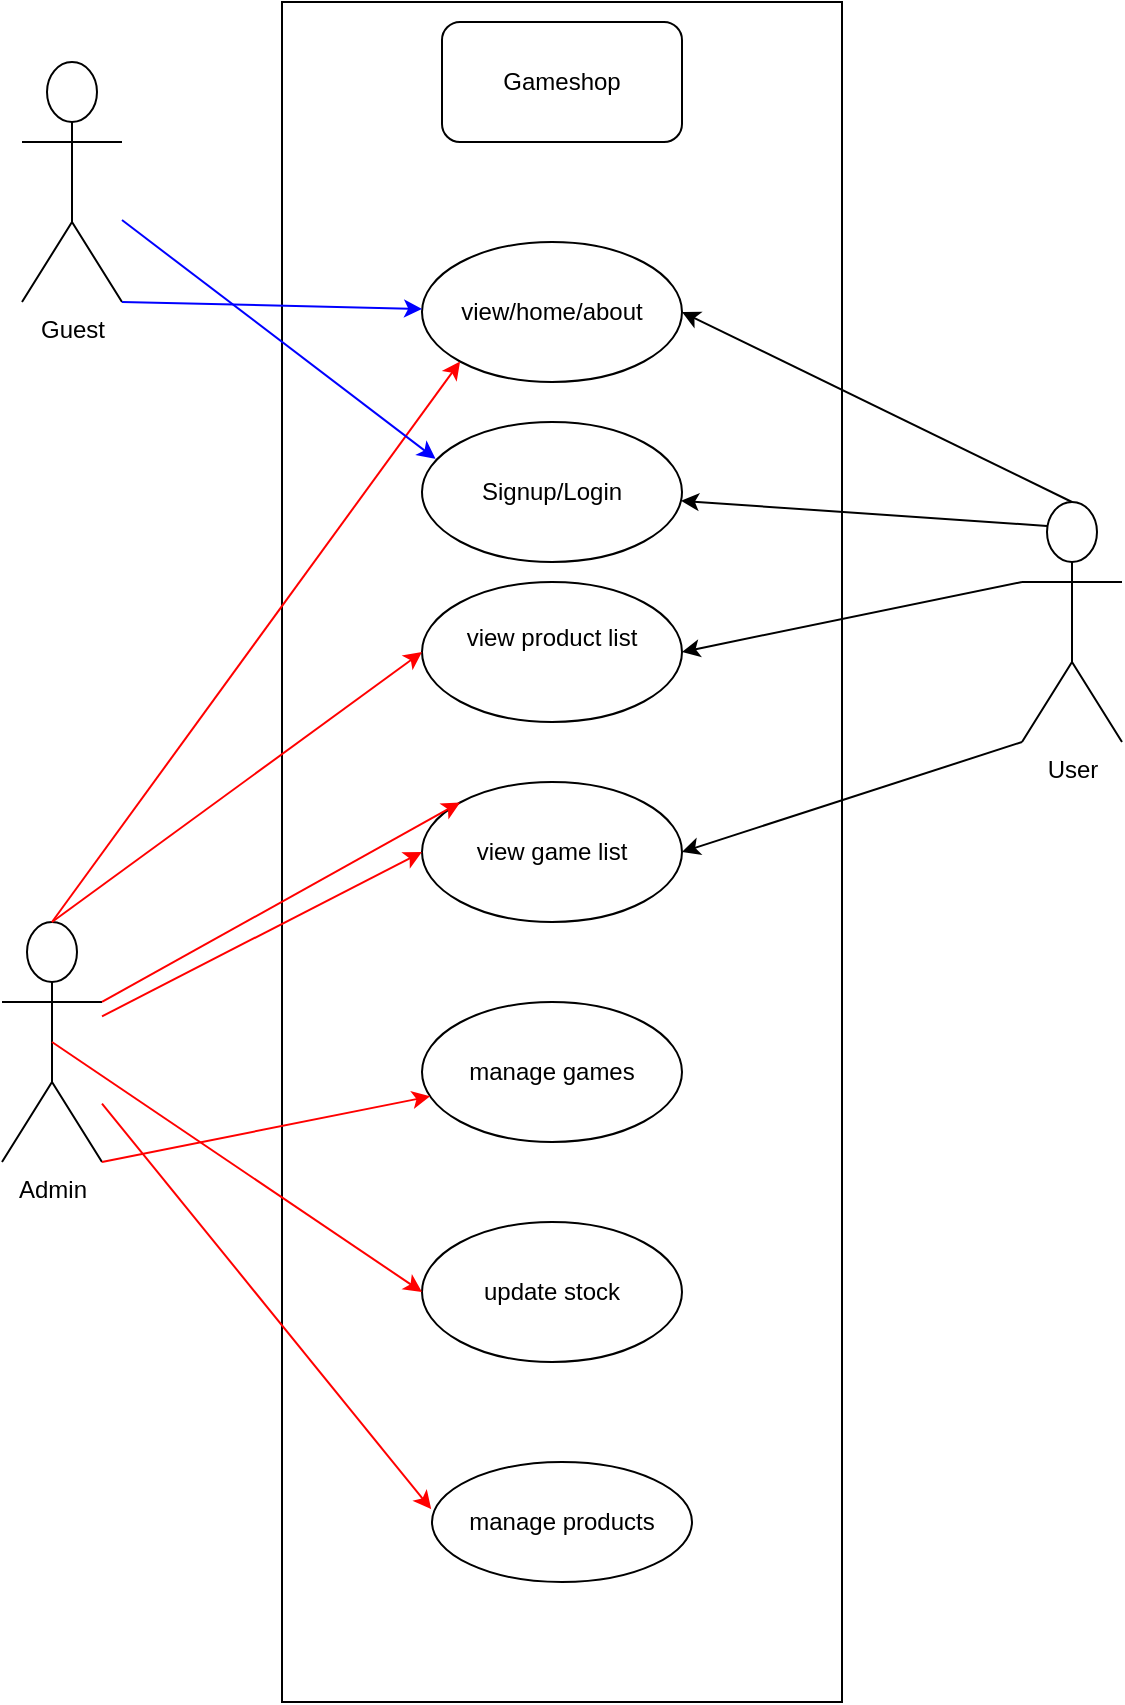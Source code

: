 <mxfile version="26.0.7">
  <diagram name="Page-1" id="w3LG-THpLxGAcx7kfPLm">
    <mxGraphModel dx="1290" dy="621" grid="1" gridSize="10" guides="1" tooltips="1" connect="1" arrows="1" fold="1" page="1" pageScale="1" pageWidth="850" pageHeight="1100" math="0" shadow="0">
      <root>
        <mxCell id="0" />
        <mxCell id="1" parent="0" />
        <mxCell id="8AnDgc-Jwe0BBC9Kbj3x-16" value="" style="rounded=0;whiteSpace=wrap;html=1;" vertex="1" parent="1">
          <mxGeometry x="310" y="90" width="280" height="850" as="geometry" />
        </mxCell>
        <mxCell id="8AnDgc-Jwe0BBC9Kbj3x-17" value="Gameshop" style="rounded=1;whiteSpace=wrap;html=1;" vertex="1" parent="1">
          <mxGeometry x="390" y="100" width="120" height="60" as="geometry" />
        </mxCell>
        <mxCell id="8AnDgc-Jwe0BBC9Kbj3x-18" value="view/home/about" style="ellipse;whiteSpace=wrap;html=1;" vertex="1" parent="1">
          <mxGeometry x="380" y="210" width="130" height="70" as="geometry" />
        </mxCell>
        <mxCell id="8AnDgc-Jwe0BBC9Kbj3x-19" value="&lt;div&gt;view product list&lt;/div&gt;&lt;div&gt;&lt;br&gt;&lt;/div&gt;" style="ellipse;whiteSpace=wrap;html=1;" vertex="1" parent="1">
          <mxGeometry x="380" y="380" width="130" height="70" as="geometry" />
        </mxCell>
        <mxCell id="8AnDgc-Jwe0BBC9Kbj3x-20" value="view game list" style="ellipse;whiteSpace=wrap;html=1;" vertex="1" parent="1">
          <mxGeometry x="380" y="480" width="130" height="70" as="geometry" />
        </mxCell>
        <mxCell id="8AnDgc-Jwe0BBC9Kbj3x-21" value="&lt;div&gt;manage games&lt;/div&gt;" style="ellipse;whiteSpace=wrap;html=1;" vertex="1" parent="1">
          <mxGeometry x="380" y="590" width="130" height="70" as="geometry" />
        </mxCell>
        <mxCell id="8AnDgc-Jwe0BBC9Kbj3x-22" value="update stock" style="ellipse;whiteSpace=wrap;html=1;" vertex="1" parent="1">
          <mxGeometry x="380" y="700" width="130" height="70" as="geometry" />
        </mxCell>
        <mxCell id="8AnDgc-Jwe0BBC9Kbj3x-23" value="manage products" style="ellipse;whiteSpace=wrap;html=1;" vertex="1" parent="1">
          <mxGeometry x="385" y="820" width="130" height="60" as="geometry" />
        </mxCell>
        <mxCell id="8AnDgc-Jwe0BBC9Kbj3x-24" value="Guest&lt;div&gt;&lt;br&gt;&lt;/div&gt;" style="shape=umlActor;verticalLabelPosition=bottom;verticalAlign=top;html=1;outlineConnect=0;" vertex="1" parent="1">
          <mxGeometry x="180" y="120" width="50" height="120" as="geometry" />
        </mxCell>
        <mxCell id="8AnDgc-Jwe0BBC9Kbj3x-25" value="User&lt;div&gt;&lt;br&gt;&lt;/div&gt;" style="shape=umlActor;verticalLabelPosition=bottom;verticalAlign=top;html=1;outlineConnect=0;" vertex="1" parent="1">
          <mxGeometry x="680" y="340" width="50" height="120" as="geometry" />
        </mxCell>
        <mxCell id="8AnDgc-Jwe0BBC9Kbj3x-26" value="Admin&lt;div&gt;&lt;br&gt;&lt;/div&gt;" style="shape=umlActor;verticalLabelPosition=bottom;verticalAlign=top;html=1;outlineConnect=0;" vertex="1" parent="1">
          <mxGeometry x="170" y="550" width="50" height="120" as="geometry" />
        </mxCell>
        <mxCell id="8AnDgc-Jwe0BBC9Kbj3x-28" value="" style="endArrow=classic;html=1;rounded=0;exitX=1;exitY=1;exitDx=0;exitDy=0;exitPerimeter=0;strokeColor=light-dark(#FF0000,#FFFFFF);" edge="1" parent="1" source="8AnDgc-Jwe0BBC9Kbj3x-26" target="8AnDgc-Jwe0BBC9Kbj3x-21">
          <mxGeometry width="50" height="50" relative="1" as="geometry">
            <mxPoint x="240" y="670" as="sourcePoint" />
            <mxPoint x="290" y="620" as="targetPoint" />
          </mxGeometry>
        </mxCell>
        <mxCell id="8AnDgc-Jwe0BBC9Kbj3x-29" value="" style="endArrow=classic;html=1;rounded=0;entryX=0;entryY=0.5;entryDx=0;entryDy=0;exitX=0.5;exitY=0.5;exitDx=0;exitDy=0;exitPerimeter=0;strokeColor=light-dark(#FF0000,#FFFFFF);" edge="1" parent="1" source="8AnDgc-Jwe0BBC9Kbj3x-26" target="8AnDgc-Jwe0BBC9Kbj3x-22">
          <mxGeometry width="50" height="50" relative="1" as="geometry">
            <mxPoint x="240" y="760" as="sourcePoint" />
            <mxPoint x="290" y="710" as="targetPoint" />
          </mxGeometry>
        </mxCell>
        <mxCell id="8AnDgc-Jwe0BBC9Kbj3x-30" value="" style="endArrow=classic;html=1;rounded=0;entryX=-0.003;entryY=0.393;entryDx=0;entryDy=0;entryPerimeter=0;strokeColor=light-dark(#FF0000,#FFFFFF);" edge="1" parent="1" source="8AnDgc-Jwe0BBC9Kbj3x-26" target="8AnDgc-Jwe0BBC9Kbj3x-23">
          <mxGeometry width="50" height="50" relative="1" as="geometry">
            <mxPoint x="210" y="790" as="sourcePoint" />
            <mxPoint x="260" y="740" as="targetPoint" />
          </mxGeometry>
        </mxCell>
        <mxCell id="8AnDgc-Jwe0BBC9Kbj3x-31" value="" style="endArrow=classic;html=1;rounded=0;entryX=0;entryY=0.5;entryDx=0;entryDy=0;strokeColor=light-dark(#FF0000,#FFFFFF);" edge="1" parent="1" source="8AnDgc-Jwe0BBC9Kbj3x-26" target="8AnDgc-Jwe0BBC9Kbj3x-20">
          <mxGeometry width="50" height="50" relative="1" as="geometry">
            <mxPoint x="240" y="610" as="sourcePoint" />
            <mxPoint x="290" y="560" as="targetPoint" />
          </mxGeometry>
        </mxCell>
        <mxCell id="8AnDgc-Jwe0BBC9Kbj3x-32" value="" style="endArrow=classic;html=1;rounded=0;entryX=0;entryY=0;entryDx=0;entryDy=0;exitX=1;exitY=0.333;exitDx=0;exitDy=0;exitPerimeter=0;strokeColor=light-dark(#FF0000,#FFFFFF);" edge="1" parent="1" source="8AnDgc-Jwe0BBC9Kbj3x-26" target="8AnDgc-Jwe0BBC9Kbj3x-20">
          <mxGeometry width="50" height="50" relative="1" as="geometry">
            <mxPoint x="220" y="560" as="sourcePoint" />
            <mxPoint x="270" y="510" as="targetPoint" />
          </mxGeometry>
        </mxCell>
        <mxCell id="8AnDgc-Jwe0BBC9Kbj3x-33" value="" style="endArrow=classic;html=1;rounded=0;exitX=0.5;exitY=0;exitDx=0;exitDy=0;exitPerimeter=0;entryX=0;entryY=0.5;entryDx=0;entryDy=0;strokeColor=light-dark(#FF0000,#FFFFFF);" edge="1" parent="1" source="8AnDgc-Jwe0BBC9Kbj3x-26" target="8AnDgc-Jwe0BBC9Kbj3x-19">
          <mxGeometry width="50" height="50" relative="1" as="geometry">
            <mxPoint x="210" y="540" as="sourcePoint" />
            <mxPoint x="260" y="490" as="targetPoint" />
          </mxGeometry>
        </mxCell>
        <mxCell id="8AnDgc-Jwe0BBC9Kbj3x-34" value="" style="endArrow=classic;html=1;rounded=0;exitX=0.5;exitY=0;exitDx=0;exitDy=0;exitPerimeter=0;entryX=0;entryY=1;entryDx=0;entryDy=0;strokeColor=light-dark(#FF0000,#FFFFFF);" edge="1" parent="1" source="8AnDgc-Jwe0BBC9Kbj3x-26" target="8AnDgc-Jwe0BBC9Kbj3x-18">
          <mxGeometry width="50" height="50" relative="1" as="geometry">
            <mxPoint x="230" y="550" as="sourcePoint" />
            <mxPoint x="280" y="500" as="targetPoint" />
          </mxGeometry>
        </mxCell>
        <mxCell id="8AnDgc-Jwe0BBC9Kbj3x-42" value="" style="endArrow=classic;html=1;rounded=0;exitX=0;exitY=1;exitDx=0;exitDy=0;exitPerimeter=0;entryX=1;entryY=0.5;entryDx=0;entryDy=0;" edge="1" parent="1" source="8AnDgc-Jwe0BBC9Kbj3x-25" target="8AnDgc-Jwe0BBC9Kbj3x-20">
          <mxGeometry width="50" height="50" relative="1" as="geometry">
            <mxPoint x="640" y="560" as="sourcePoint" />
            <mxPoint x="690" y="510" as="targetPoint" />
          </mxGeometry>
        </mxCell>
        <mxCell id="8AnDgc-Jwe0BBC9Kbj3x-43" value="" style="endArrow=classic;html=1;rounded=0;exitX=0;exitY=0.333;exitDx=0;exitDy=0;exitPerimeter=0;entryX=1;entryY=0.5;entryDx=0;entryDy=0;" edge="1" parent="1" source="8AnDgc-Jwe0BBC9Kbj3x-25" target="8AnDgc-Jwe0BBC9Kbj3x-19">
          <mxGeometry width="50" height="50" relative="1" as="geometry">
            <mxPoint x="640" y="320" as="sourcePoint" />
            <mxPoint x="690" y="270" as="targetPoint" />
          </mxGeometry>
        </mxCell>
        <mxCell id="8AnDgc-Jwe0BBC9Kbj3x-44" value="" style="endArrow=classic;html=1;rounded=0;exitX=0.5;exitY=0;exitDx=0;exitDy=0;exitPerimeter=0;entryX=1;entryY=0.5;entryDx=0;entryDy=0;" edge="1" parent="1" source="8AnDgc-Jwe0BBC9Kbj3x-25" target="8AnDgc-Jwe0BBC9Kbj3x-18">
          <mxGeometry width="50" height="50" relative="1" as="geometry">
            <mxPoint x="680" y="300" as="sourcePoint" />
            <mxPoint x="730" y="250" as="targetPoint" />
          </mxGeometry>
        </mxCell>
        <mxCell id="8AnDgc-Jwe0BBC9Kbj3x-45" value="&lt;div&gt;Signup/Login&lt;/div&gt;" style="ellipse;whiteSpace=wrap;html=1;" vertex="1" parent="1">
          <mxGeometry x="380" y="300" width="130" height="70" as="geometry" />
        </mxCell>
        <mxCell id="8AnDgc-Jwe0BBC9Kbj3x-46" value="" style="endArrow=classic;html=1;rounded=0;exitX=0.25;exitY=0.1;exitDx=0;exitDy=0;exitPerimeter=0;" edge="1" parent="1" source="8AnDgc-Jwe0BBC9Kbj3x-25" target="8AnDgc-Jwe0BBC9Kbj3x-45">
          <mxGeometry width="50" height="50" relative="1" as="geometry">
            <mxPoint x="610" y="390" as="sourcePoint" />
            <mxPoint x="660" y="340" as="targetPoint" />
          </mxGeometry>
        </mxCell>
        <mxCell id="8AnDgc-Jwe0BBC9Kbj3x-47" value="" style="endArrow=classic;html=1;rounded=0;exitX=1;exitY=1;exitDx=0;exitDy=0;exitPerimeter=0;strokeColor=light-dark(#0000FF,#FFFFFF);" edge="1" parent="1" source="8AnDgc-Jwe0BBC9Kbj3x-24" target="8AnDgc-Jwe0BBC9Kbj3x-18">
          <mxGeometry width="50" height="50" relative="1" as="geometry">
            <mxPoint x="240" y="240" as="sourcePoint" />
            <mxPoint x="290" y="190" as="targetPoint" />
          </mxGeometry>
        </mxCell>
        <mxCell id="8AnDgc-Jwe0BBC9Kbj3x-48" value="" style="endArrow=classic;html=1;rounded=0;entryX=0.052;entryY=0.263;entryDx=0;entryDy=0;entryPerimeter=0;strokeColor=light-dark(#0000FF,#FFFFFF);" edge="1" parent="1" source="8AnDgc-Jwe0BBC9Kbj3x-24" target="8AnDgc-Jwe0BBC9Kbj3x-45">
          <mxGeometry width="50" height="50" relative="1" as="geometry">
            <mxPoint x="220" y="330" as="sourcePoint" />
            <mxPoint x="270" y="280" as="targetPoint" />
          </mxGeometry>
        </mxCell>
      </root>
    </mxGraphModel>
  </diagram>
</mxfile>
